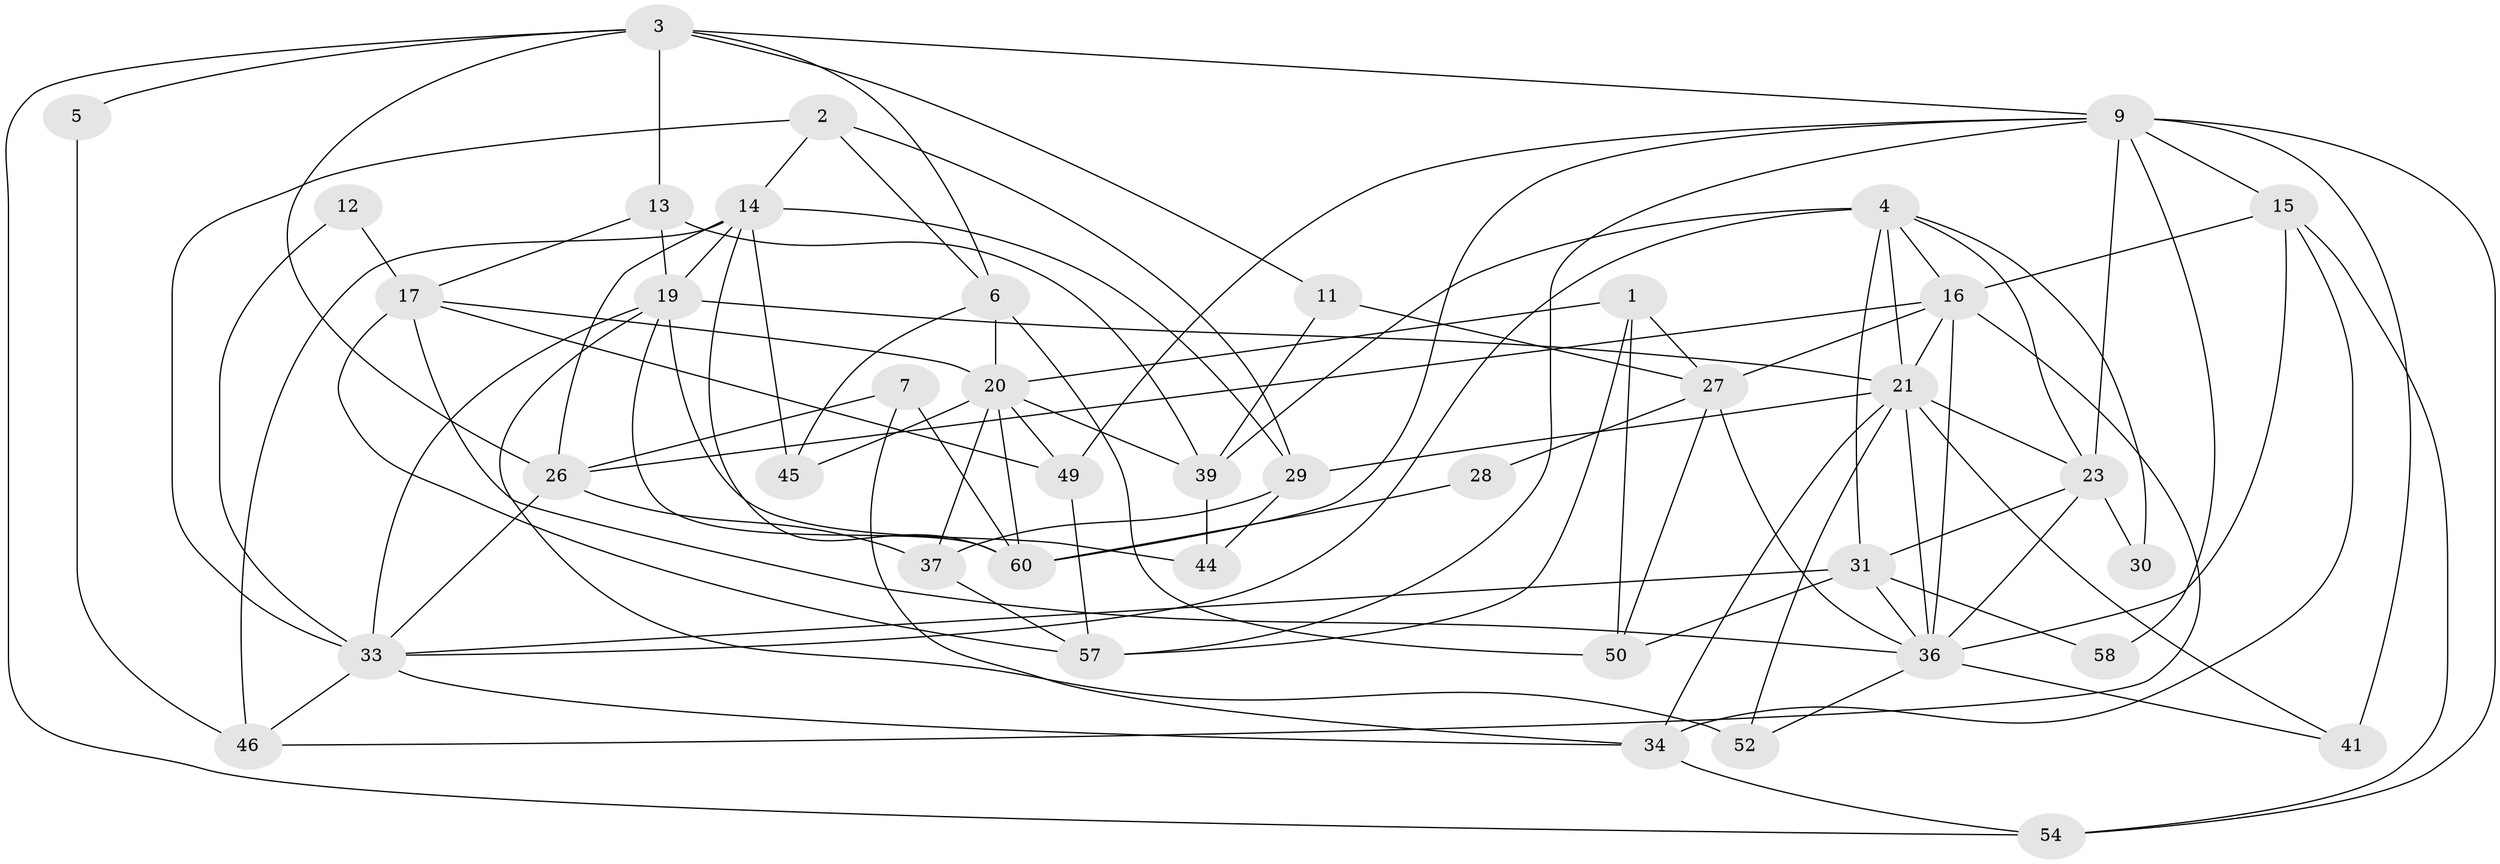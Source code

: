 // original degree distribution, {4: 0.31343283582089554, 2: 0.11940298507462686, 5: 0.19402985074626866, 3: 0.2537313432835821, 8: 0.014925373134328358, 6: 0.07462686567164178, 7: 0.029850746268656716}
// Generated by graph-tools (version 1.1) at 2025/41/03/06/25 10:41:53]
// undirected, 41 vertices, 102 edges
graph export_dot {
graph [start="1"]
  node [color=gray90,style=filled];
  1 [super="+32"];
  2 [super="+25"];
  3 [super="+67"];
  4 [super="+42"];
  5;
  6 [super="+8"];
  7;
  9 [super="+10"];
  11;
  12;
  13 [super="+55"];
  14 [super="+24"];
  15 [super="+22"];
  16 [super="+18"];
  17 [super="+61"];
  19 [super="+43"];
  20 [super="+62"];
  21 [super="+53"];
  23 [super="+59"];
  26 [super="+51"];
  27 [super="+40"];
  28;
  29 [super="+48"];
  30;
  31 [super="+38"];
  33 [super="+35"];
  34 [super="+56"];
  36 [super="+64"];
  37;
  39 [super="+63"];
  41;
  44;
  45;
  46 [super="+47"];
  49;
  50;
  52;
  54;
  57 [super="+65"];
  58;
  60 [super="+66"];
  1 -- 50;
  1 -- 57;
  1 -- 27;
  1 -- 20;
  2 -- 33;
  2 -- 29;
  2 -- 6;
  2 -- 14;
  3 -- 11;
  3 -- 26;
  3 -- 54;
  3 -- 5;
  3 -- 6;
  3 -- 9;
  3 -- 13;
  4 -- 30;
  4 -- 33;
  4 -- 31;
  4 -- 16;
  4 -- 21;
  4 -- 23;
  4 -- 39;
  5 -- 46;
  6 -- 20;
  6 -- 45;
  6 -- 50;
  7 -- 26;
  7 -- 60;
  7 -- 34;
  9 -- 54;
  9 -- 41;
  9 -- 60;
  9 -- 49;
  9 -- 23;
  9 -- 58;
  9 -- 57;
  9 -- 15;
  11 -- 39;
  11 -- 27;
  12 -- 33;
  12 -- 17;
  13 -- 17;
  13 -- 19;
  13 -- 39;
  14 -- 19;
  14 -- 60;
  14 -- 45;
  14 -- 29;
  14 -- 46;
  14 -- 26;
  15 -- 16;
  15 -- 54;
  15 -- 36;
  15 -- 34;
  16 -- 46;
  16 -- 36;
  16 -- 21;
  16 -- 27;
  16 -- 26;
  17 -- 36;
  17 -- 57;
  17 -- 20;
  17 -- 49;
  19 -- 52 [weight=2];
  19 -- 33;
  19 -- 21;
  19 -- 44;
  19 -- 60;
  20 -- 49;
  20 -- 37;
  20 -- 60;
  20 -- 45;
  20 -- 39;
  21 -- 52;
  21 -- 23;
  21 -- 34;
  21 -- 41;
  21 -- 29;
  21 -- 36;
  23 -- 30;
  23 -- 31 [weight=2];
  23 -- 36;
  26 -- 37;
  26 -- 33;
  27 -- 36;
  27 -- 50;
  27 -- 28;
  28 -- 60;
  29 -- 44;
  29 -- 37;
  31 -- 33;
  31 -- 50;
  31 -- 58;
  31 -- 36;
  33 -- 46;
  33 -- 34;
  34 -- 54;
  36 -- 52;
  36 -- 41;
  37 -- 57;
  39 -- 44;
  49 -- 57;
}
